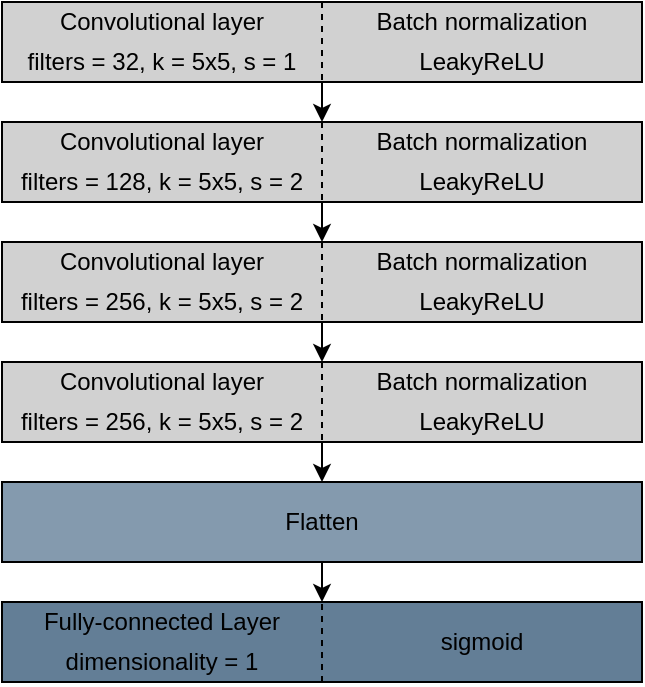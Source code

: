 <mxfile version="13.2.3" type="device"><diagram id="Jjx0yToGkwg_aagyGWfe" name="Page-1"><mxGraphModel dx="677" dy="397" grid="1" gridSize="10" guides="1" tooltips="1" connect="1" arrows="1" fold="1" page="1" pageScale="1" pageWidth="827" pageHeight="1169" math="0" shadow="0"><root><mxCell id="0"/><mxCell id="1" parent="0"/><mxCell id="CDcF8ZXSjtsJYcFYullk-2" value="" style="rounded=0;whiteSpace=wrap;html=1;fillColor=#D1D1D1;" parent="1" vertex="1"><mxGeometry x="160" y="140" width="320" height="40" as="geometry"/></mxCell><mxCell id="CDcF8ZXSjtsJYcFYullk-3" value="Convolutional layer" style="text;html=1;strokeColor=none;fillColor=none;align=center;verticalAlign=middle;whiteSpace=wrap;rounded=0;" parent="1" vertex="1"><mxGeometry x="160" y="140" width="160" height="20" as="geometry"/></mxCell><mxCell id="CDcF8ZXSjtsJYcFYullk-6" value="" style="endArrow=none;dashed=1;html=1;entryX=0.5;entryY=1;entryDx=0;entryDy=0;exitX=0.5;exitY=0;exitDx=0;exitDy=0;" parent="1" source="CDcF8ZXSjtsJYcFYullk-2" target="CDcF8ZXSjtsJYcFYullk-2" edge="1"><mxGeometry width="50" height="50" relative="1" as="geometry"><mxPoint x="310" y="240" as="sourcePoint"/><mxPoint x="360" y="190" as="targetPoint"/></mxGeometry></mxCell><mxCell id="CDcF8ZXSjtsJYcFYullk-7" value="filters = 32, k = 5x5, s = 1" style="text;html=1;strokeColor=none;fillColor=none;align=center;verticalAlign=middle;whiteSpace=wrap;rounded=0;" parent="1" vertex="1"><mxGeometry x="160" y="160" width="160" height="20" as="geometry"/></mxCell><mxCell id="7lreKHRTB-LK-eCaZAlH-2" style="edgeStyle=orthogonalEdgeStyle;rounded=0;orthogonalLoop=1;jettySize=auto;html=1;exitX=0;exitY=1;exitDx=0;exitDy=0;entryX=0;entryY=0;entryDx=0;entryDy=0;" edge="1" parent="1" source="CDcF8ZXSjtsJYcFYullk-8" target="CDcF8ZXSjtsJYcFYullk-21"><mxGeometry relative="1" as="geometry"/></mxCell><mxCell id="CDcF8ZXSjtsJYcFYullk-8" value="LeakyReLU" style="text;html=1;strokeColor=none;fillColor=none;align=center;verticalAlign=middle;whiteSpace=wrap;rounded=0;" parent="1" vertex="1"><mxGeometry x="320" y="160" width="160" height="20" as="geometry"/></mxCell><mxCell id="CDcF8ZXSjtsJYcFYullk-9" value="Batch normalization" style="text;html=1;strokeColor=none;fillColor=none;align=center;verticalAlign=middle;whiteSpace=wrap;rounded=0;" parent="1" vertex="1"><mxGeometry x="320" y="140" width="160" height="20" as="geometry"/></mxCell><mxCell id="CDcF8ZXSjtsJYcFYullk-16" value="" style="rounded=0;whiteSpace=wrap;html=1;fillColor=#D1D1D1;" parent="1" vertex="1"><mxGeometry x="160" y="200" width="320" height="40" as="geometry"/></mxCell><mxCell id="CDcF8ZXSjtsJYcFYullk-17" value="Convolutional layer" style="text;html=1;strokeColor=none;fillColor=none;align=center;verticalAlign=middle;whiteSpace=wrap;rounded=0;" parent="1" vertex="1"><mxGeometry x="160" y="200" width="160" height="20" as="geometry"/></mxCell><mxCell id="CDcF8ZXSjtsJYcFYullk-18" value="" style="endArrow=none;dashed=1;html=1;entryX=0.5;entryY=1;entryDx=0;entryDy=0;exitX=0.5;exitY=0;exitDx=0;exitDy=0;" parent="1" source="CDcF8ZXSjtsJYcFYullk-16" target="CDcF8ZXSjtsJYcFYullk-16" edge="1"><mxGeometry width="50" height="50" relative="1" as="geometry"><mxPoint x="310" y="300" as="sourcePoint"/><mxPoint x="360" y="250" as="targetPoint"/></mxGeometry></mxCell><mxCell id="CDcF8ZXSjtsJYcFYullk-19" value="filters = 128, k = 5x5, s = 2" style="text;html=1;strokeColor=none;fillColor=none;align=center;verticalAlign=middle;whiteSpace=wrap;rounded=0;" parent="1" vertex="1"><mxGeometry x="160" y="220" width="160" height="20" as="geometry"/></mxCell><mxCell id="7lreKHRTB-LK-eCaZAlH-3" style="edgeStyle=orthogonalEdgeStyle;rounded=0;orthogonalLoop=1;jettySize=auto;html=1;exitX=0;exitY=1;exitDx=0;exitDy=0;entryX=0;entryY=0;entryDx=0;entryDy=0;" edge="1" parent="1" source="CDcF8ZXSjtsJYcFYullk-20" target="CDcF8ZXSjtsJYcFYullk-27"><mxGeometry relative="1" as="geometry"/></mxCell><mxCell id="CDcF8ZXSjtsJYcFYullk-20" value="LeakyReLU" style="text;html=1;strokeColor=none;fillColor=none;align=center;verticalAlign=middle;whiteSpace=wrap;rounded=0;" parent="1" vertex="1"><mxGeometry x="320" y="220" width="160" height="20" as="geometry"/></mxCell><mxCell id="CDcF8ZXSjtsJYcFYullk-21" value="Batch normalization" style="text;html=1;strokeColor=none;fillColor=none;align=center;verticalAlign=middle;whiteSpace=wrap;rounded=0;" parent="1" vertex="1"><mxGeometry x="320" y="200" width="160" height="20" as="geometry"/></mxCell><mxCell id="CDcF8ZXSjtsJYcFYullk-22" value="" style="rounded=0;whiteSpace=wrap;html=1;fillColor=#D1D1D1;" parent="1" vertex="1"><mxGeometry x="160" y="260" width="320" height="40" as="geometry"/></mxCell><mxCell id="CDcF8ZXSjtsJYcFYullk-23" value="Convolutional layer" style="text;html=1;strokeColor=none;fillColor=none;align=center;verticalAlign=middle;whiteSpace=wrap;rounded=0;" parent="1" vertex="1"><mxGeometry x="160" y="260" width="160" height="20" as="geometry"/></mxCell><mxCell id="CDcF8ZXSjtsJYcFYullk-24" value="" style="endArrow=none;dashed=1;html=1;entryX=0.5;entryY=1;entryDx=0;entryDy=0;exitX=0.5;exitY=0;exitDx=0;exitDy=0;" parent="1" source="CDcF8ZXSjtsJYcFYullk-22" target="CDcF8ZXSjtsJYcFYullk-22" edge="1"><mxGeometry width="50" height="50" relative="1" as="geometry"><mxPoint x="310" y="360" as="sourcePoint"/><mxPoint x="360" y="310" as="targetPoint"/></mxGeometry></mxCell><mxCell id="CDcF8ZXSjtsJYcFYullk-25" value="filters = 256, k = 5x5, s = 2" style="text;html=1;strokeColor=none;fillColor=none;align=center;verticalAlign=middle;whiteSpace=wrap;rounded=0;" parent="1" vertex="1"><mxGeometry x="160" y="280" width="160" height="20" as="geometry"/></mxCell><mxCell id="7lreKHRTB-LK-eCaZAlH-4" style="edgeStyle=orthogonalEdgeStyle;rounded=0;orthogonalLoop=1;jettySize=auto;html=1;exitX=0;exitY=1;exitDx=0;exitDy=0;entryX=0;entryY=0;entryDx=0;entryDy=0;" edge="1" parent="1" source="CDcF8ZXSjtsJYcFYullk-26" target="CDcF8ZXSjtsJYcFYullk-33"><mxGeometry relative="1" as="geometry"/></mxCell><mxCell id="CDcF8ZXSjtsJYcFYullk-26" value="LeakyReLU" style="text;html=1;strokeColor=none;fillColor=none;align=center;verticalAlign=middle;whiteSpace=wrap;rounded=0;" parent="1" vertex="1"><mxGeometry x="320" y="280" width="160" height="20" as="geometry"/></mxCell><mxCell id="CDcF8ZXSjtsJYcFYullk-27" value="Batch normalization" style="text;html=1;strokeColor=none;fillColor=none;align=center;verticalAlign=middle;whiteSpace=wrap;rounded=0;" parent="1" vertex="1"><mxGeometry x="320" y="260" width="160" height="20" as="geometry"/></mxCell><mxCell id="CDcF8ZXSjtsJYcFYullk-28" value="" style="rounded=0;whiteSpace=wrap;html=1;fillColor=#D1D1D1;" parent="1" vertex="1"><mxGeometry x="160" y="320" width="320" height="40" as="geometry"/></mxCell><mxCell id="CDcF8ZXSjtsJYcFYullk-29" value="Convolutional layer" style="text;html=1;strokeColor=none;fillColor=none;align=center;verticalAlign=middle;whiteSpace=wrap;rounded=0;" parent="1" vertex="1"><mxGeometry x="160" y="320" width="160" height="20" as="geometry"/></mxCell><mxCell id="CDcF8ZXSjtsJYcFYullk-30" value="" style="endArrow=none;dashed=1;html=1;entryX=0.5;entryY=1;entryDx=0;entryDy=0;exitX=0.5;exitY=0;exitDx=0;exitDy=0;" parent="1" source="CDcF8ZXSjtsJYcFYullk-28" target="CDcF8ZXSjtsJYcFYullk-28" edge="1"><mxGeometry width="50" height="50" relative="1" as="geometry"><mxPoint x="310" y="420" as="sourcePoint"/><mxPoint x="360" y="370" as="targetPoint"/></mxGeometry></mxCell><mxCell id="CDcF8ZXSjtsJYcFYullk-31" value="filters = 256, k = 5x5, s = 2" style="text;html=1;strokeColor=none;fillColor=none;align=center;verticalAlign=middle;whiteSpace=wrap;rounded=0;" parent="1" vertex="1"><mxGeometry x="160" y="340" width="160" height="20" as="geometry"/></mxCell><mxCell id="7lreKHRTB-LK-eCaZAlH-5" style="edgeStyle=orthogonalEdgeStyle;rounded=0;orthogonalLoop=1;jettySize=auto;html=1;exitX=0;exitY=1;exitDx=0;exitDy=0;entryX=0.5;entryY=0;entryDx=0;entryDy=0;" edge="1" parent="1" source="CDcF8ZXSjtsJYcFYullk-32" target="CDcF8ZXSjtsJYcFYullk-35"><mxGeometry relative="1" as="geometry"/></mxCell><mxCell id="CDcF8ZXSjtsJYcFYullk-32" value="LeakyReLU" style="text;html=1;strokeColor=none;fillColor=none;align=center;verticalAlign=middle;whiteSpace=wrap;rounded=0;" parent="1" vertex="1"><mxGeometry x="320" y="340" width="160" height="20" as="geometry"/></mxCell><mxCell id="CDcF8ZXSjtsJYcFYullk-33" value="Batch normalization" style="text;html=1;strokeColor=none;fillColor=none;align=center;verticalAlign=middle;whiteSpace=wrap;rounded=0;" parent="1" vertex="1"><mxGeometry x="320" y="320" width="160" height="20" as="geometry"/></mxCell><mxCell id="CDcF8ZXSjtsJYcFYullk-34" value="" style="rounded=0;whiteSpace=wrap;html=1;fillColor=#849AAE;" parent="1" vertex="1"><mxGeometry x="160" y="380" width="320" height="40" as="geometry"/></mxCell><mxCell id="pn75rRyZW45rrxAZepZU-5" style="edgeStyle=orthogonalEdgeStyle;rounded=0;orthogonalLoop=1;jettySize=auto;html=1;exitX=0.5;exitY=1;exitDx=0;exitDy=0;entryX=1;entryY=0;entryDx=0;entryDy=0;" parent="1" source="CDcF8ZXSjtsJYcFYullk-35" target="XZGoZNN-fJHgdsRBJ12V-2" edge="1"><mxGeometry relative="1" as="geometry"/></mxCell><mxCell id="CDcF8ZXSjtsJYcFYullk-35" value="Flatten" style="text;html=1;strokeColor=none;fillColor=none;align=center;verticalAlign=middle;whiteSpace=wrap;rounded=0;" parent="1" vertex="1"><mxGeometry x="280" y="380" width="80" height="40" as="geometry"/></mxCell><mxCell id="XZGoZNN-fJHgdsRBJ12V-1" value="" style="rounded=0;whiteSpace=wrap;html=1;fillColor=#637E96;" parent="1" vertex="1"><mxGeometry x="160" y="440" width="320" height="40" as="geometry"/></mxCell><mxCell id="XZGoZNN-fJHgdsRBJ12V-2" value="Fully-connected Layer" style="text;html=1;strokeColor=none;fillColor=none;align=center;verticalAlign=middle;whiteSpace=wrap;rounded=0;" parent="1" vertex="1"><mxGeometry x="160" y="440" width="160" height="20" as="geometry"/></mxCell><mxCell id="XZGoZNN-fJHgdsRBJ12V-3" value="dimensionality = 1" style="text;html=1;strokeColor=none;fillColor=none;align=center;verticalAlign=middle;whiteSpace=wrap;rounded=0;" parent="1" vertex="1"><mxGeometry x="160" y="460" width="160" height="20" as="geometry"/></mxCell><mxCell id="pn75rRyZW45rrxAZepZU-3" value="" style="endArrow=none;dashed=1;html=1;entryX=0.5;entryY=0;entryDx=0;entryDy=0;exitX=0.5;exitY=1;exitDx=0;exitDy=0;" parent="1" source="XZGoZNN-fJHgdsRBJ12V-1" target="XZGoZNN-fJHgdsRBJ12V-1" edge="1"><mxGeometry width="50" height="50" relative="1" as="geometry"><mxPoint x="340" y="430" as="sourcePoint"/><mxPoint x="390" y="380" as="targetPoint"/></mxGeometry></mxCell><mxCell id="pn75rRyZW45rrxAZepZU-4" value="sigmoid" style="text;html=1;strokeColor=none;fillColor=none;align=center;verticalAlign=middle;whiteSpace=wrap;rounded=0;" parent="1" vertex="1"><mxGeometry x="320" y="450" width="160" height="20" as="geometry"/></mxCell></root></mxGraphModel></diagram></mxfile>
